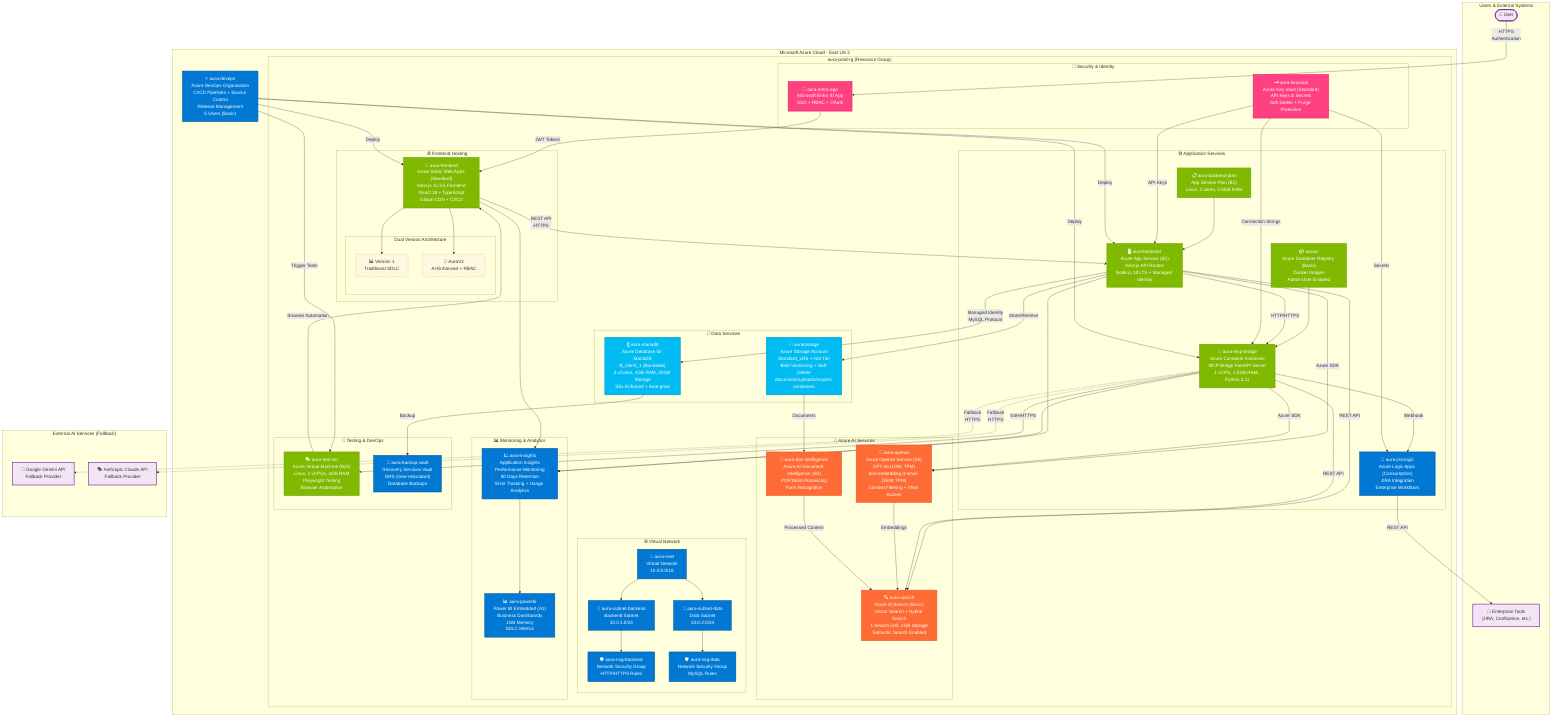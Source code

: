 graph TD
    %% Define Styles
    classDef azure fill:#0078d4,stroke:#005a9e,stroke-width:2px,color:#ffffff;
    classDef azureAI fill:#ff6b35,stroke:#e55a2b,stroke-width:2px,color:#ffffff;
    classDef azureData fill:#00bcf2,stroke:#0099cc,stroke-width:2px,color:#ffffff;
    classDef azureCompute fill:#7fba00,stroke:#68a100,stroke-width:2px,color:#ffffff;
    classDef external fill:#f3e5f5,stroke:#6a1b9a,stroke-width:2px;
    classDef version fill:#fff8e1,stroke:#f57c00,stroke-width:1px,stroke-dasharray: 3 3;
    classDef security fill:#ff4081,stroke:#e91e63,stroke-width:2px,color:#ffffff;
    classDef resourceGroup fill:#e1f5fe,stroke:#0277bd,stroke-width:3px;

    %% --- TOP LEVEL: USERS & EXTERNAL SYSTEMS ---
    subgraph "Users & External Systems"
        direction LR
        user([👤 User])
        enterprise_tools["🏢 Enterprise Tools<br/>(JIRA, Confluence, etc.)"]
    end

    %% --- AZURE CLOUD ENVIRONMENT ---
    subgraph "Microsoft Azure Cloud - East US 2"
        
        %% Production Resource Group
        subgraph "aura-prod-rg (Resource Group)"
            
            %% Security & Identity Layer
            subgraph "🔐 Security & Identity"
                direction LR
                aura_entra_app["🔑 aura-entra-app<br/>Microsoft Entra ID App<br/>SSO + RBAC + OAuth"]
                aura_keyvault["🗝️ aura-keyvault<br/>Azure Key Vault (Standard)<br/>API Keys & Secrets<br/>Soft Delete + Purge Protection"]
            end
        
            %% Frontend Layer
            subgraph "🌐 Frontend Hosting"
                aura_frontend["📱 aura-frontend<br/>Azure Static Web Apps (Standard)<br/>Next.js 15.3.5 Frontend<br/>React 19 + TypeScript<br/>Global CDN + CI/CD"]
                
                %% Version Architecture
                subgraph "Dual Version Architecture"
                    direction LR
                    v1["📊 Version 1<br/>Traditional SDLC"]
                    v2["🚀 AuraV2<br/>AI-Enhanced + RBAC"]
                end
            end
            
            %% Networking Layer
            subgraph "🌐 Virtual Network"
                direction TB
                aura_vnet["🔗 aura-vnet<br/>Virtual Network<br/>10.0.0.0/16"]
                aura_subnet_backend["📡 aura-subnet-backend<br/>Backend Subnet<br/>10.0.1.0/24"]
                aura_subnet_data["💾 aura-subnet-data<br/>Data Subnet<br/>10.0.2.0/24"]
                aura_nsg_backend["🛡️ aura-nsg-backend<br/>Network Security Group<br/>HTTP/HTTPS Rules"]
                aura_nsg_data["🛡️ aura-nsg-data<br/>Network Security Group<br/>MySQL Rules"]
            end
            
            %% Application Layer
            subgraph "⚙️ Application Services"
                direction TB
                
                %% Backend API Service
                aura_backend_plan["📋 aura-backend-plan<br/>App Service Plan (B2)<br/>Linux, 2 cores, 3.5GB RAM"]
                aura_backend["🖥️ aura-backend<br/>Azure App Service (B2)<br/>Next.js API Routes<br/>Node.js 18 LTS + Managed Identity"]
                
                %% Container Services
                auracr["📦 auracr<br/>Azure Container Registry (Basic)<br/>Docker Images<br/>Admin User Enabled"]
                aura_mcp_bridge["🐍 aura-mcp-bridge<br/>Azure Container Instances<br/>MCP Bridge FastAPI Server<br/>1 vCPU, 1.5GB RAM, Python 3.11"]
                
                %% Integration Services
                aura_jira_logic["🔄 aura-jira-logic<br/>Azure Logic Apps (Consumption)<br/>JIRA Integration<br/>Enterprise Workflows"]
            end
        
            %% AI & Cognitive Services
            subgraph "🤖 Azure AI Services"
                direction TB
                aura_openai["🧠 aura-openai<br/>Azure OpenAI Service (S0)<br/>GPT-4o (100K TPM)<br/>text-embedding-3-small (350K TPM)<br/>Content Filtering + VNet Access"]
                aura_search["🔍 aura-search<br/>Azure AI Search (Basic)<br/>Vector Search + Hybrid Search<br/>1 Search Unit, 2GB Storage<br/>Semantic Search Enabled"]
                aura_doc_intelligence["📄 aura-doc-intelligence<br/>Azure AI Document Intelligence (S0)<br/>PDF/Word Processing<br/>Form Recognition"]
            end
            
            %% Data Layer
            subgraph "💾 Data Services"
                direction TB
                aura_mariadb["🗄️ aura-mariadb<br/>Azure Database for MariaDB<br/>B_Gen5_1 (Burstable)<br/>2 vCores, 4GB RAM, 32GB Storage<br/>SSL Enforced + Auto-grow"]
                aurastorage["📁 aurastorage<br/>Azure Storage Account<br/>Standard_LRS + Hot Tier<br/>Blob Versioning + Soft Delete<br/>documents/uploads/exports containers"]
            end
            
            %% Monitoring & Analytics
            subgraph "📊 Monitoring & Analytics"
                direction TB
                aura_insights["📈 aura-insights<br/>Application Insights<br/>Performance Monitoring<br/>90 Days Retention<br/>Error Tracking + Usage Analytics"]
                aura_powerbi["📊 aura-powerbi<br/>Power BI Embedded (A1)<br/>Business Dashboards<br/>1GB Memory<br/>SDLC Metrics"]
            end
            
            %% Testing & DevOps
            subgraph "🔧 Testing & DevOps"
                direction TB
                aura_test_vm["🎭 aura-test-vm<br/>Azure Virtual Machine (B2s)<br/>Linux, 2 vCPUs, 4GB RAM<br/>Playwright Testing<br/>Browser Automation"]
                aura_backup_vault["💾 aura-backup-vault<br/>Recovery Services Vault<br/>GRS (Geo-redundant)<br/>Database Backups"]
            end
            
        end
        
        %% External DevOps (Outside Resource Group)
        aura_devops["⚡ aura-devops<br/>Azure DevOps Organization<br/>CI/CD Pipelines + Source Control<br/>Release Management<br/>5 Users (Basic)"]
        
    end
    
    %% --- EXTERNAL AI SERVICES (FALLBACK) ---
    subgraph "External AI Services (Fallback)"
        direction LR
        gemini["🔮 Google Gemini API<br/>Fallback Provider"]
        anthropic["🎭 Anthropic Claude API<br/>Fallback Provider"]
    end

    %% --- DEFINE CONNECTIONS ---
    
    %% User Authentication Flow
    user -- "HTTPS<br/>Authentication" --> aura_entra_app
    aura_entra_app -- "JWT Tokens" --> aura_frontend
    
    %% Frontend to Backend
    aura_frontend -- "REST API<br/>HTTPS" --> aura_backend
    aura_frontend --> v1
    aura_frontend --> v2
    
    %% Network Infrastructure
    aura_vnet --> aura_subnet_backend
    aura_vnet --> aura_subnet_data
    aura_subnet_backend --> aura_nsg_backend
    aura_subnet_data --> aura_nsg_data
    
    %% App Service Dependencies
    aura_backend_plan --> aura_backend
    auracr --> aura_mcp_bridge
    
    %% Backend to Services
    aura_backend -- "Managed Identity<br/>MySQL Protocol" --> aura_mariadb
    aura_backend -- "HTTP/HTTPS" --> aura_mcp_bridge
    aura_backend -- "REST API" --> aura_search
    aura_backend -- "Azure SDK" --> aura_openai
    
    %% MCP Bridge Operations
    aura_mcp_bridge -- "Azure SDK" --> aura_openai
    aura_mcp_bridge -- "REST API" --> aura_search
    aura_mcp_bridge -- "SSH/HTTPS" --> aura_test_vm
    aura_mcp_bridge -- "Webhook" --> aura_jira_logic
    
    %% AI Service Integrations
    aura_openai -- "Embeddings" --> aura_search
    aura_doc_intelligence -- "Processed Content" --> aura_search
    aurastorage -- "Documents" --> aura_doc_intelligence
    
    %% External Integrations
    aura_jira_logic -- "REST API" --> enterprise_tools
    aura_test_vm -- "Browser Automation" --> aura_frontend
    
    %% Fallback AI Services
    aura_mcp_bridge -. "Fallback<br/>HTTPS" .-> gemini
    aura_mcp_bridge -. "Fallback<br/>HTTPS" .-> anthropic
    
    %% Security & Secrets
    aura_keyvault -- "API Keys" --> aura_backend
    aura_keyvault -- "Connection Strings" --> aura_mcp_bridge
    aura_keyvault -- "Secrets" --> aura_jira_logic
    
    %% Monitoring
    aura_backend --> aura_insights
    aura_mcp_bridge --> aura_insights
    aura_frontend --> aura_insights
    aura_insights --> aura_powerbi
    
    %% DevOps Flow
    aura_devops -- "Deploy" --> aura_frontend
    aura_devops -- "Deploy" --> aura_backend
    aura_devops -- "Deploy" --> aura_mcp_bridge
    aura_devops -- "Trigger Tests" --> aura_test_vm
    
    %% Data Flow & Backup
    aura_backend -- "Store/Retrieve" --> aurastorage
    aura_mariadb -- "Backup" --> aura_backup_vault
    
    %% Apply Class Definitions
    class aura_frontend,aura_backend,aura_backend_plan,aura_mcp_bridge,auracr,aura_test_vm azureCompute;
    class aura_mariadb,aurastorage azureData;
    class aura_openai,aura_search,aura_doc_intelligence azureAI;
    class aura_devops,aura_jira_logic,aura_insights,aura_powerbi,aura_backup_vault azure;
    class aura_entra_app,aura_keyvault security;
    class aura_vnet,aura_subnet_backend,aura_subnet_data,aura_nsg_backend,aura_nsg_data azure;
    class user,enterprise_tools external;
    class v1,v2 version;
    class gemini,anthropic external;